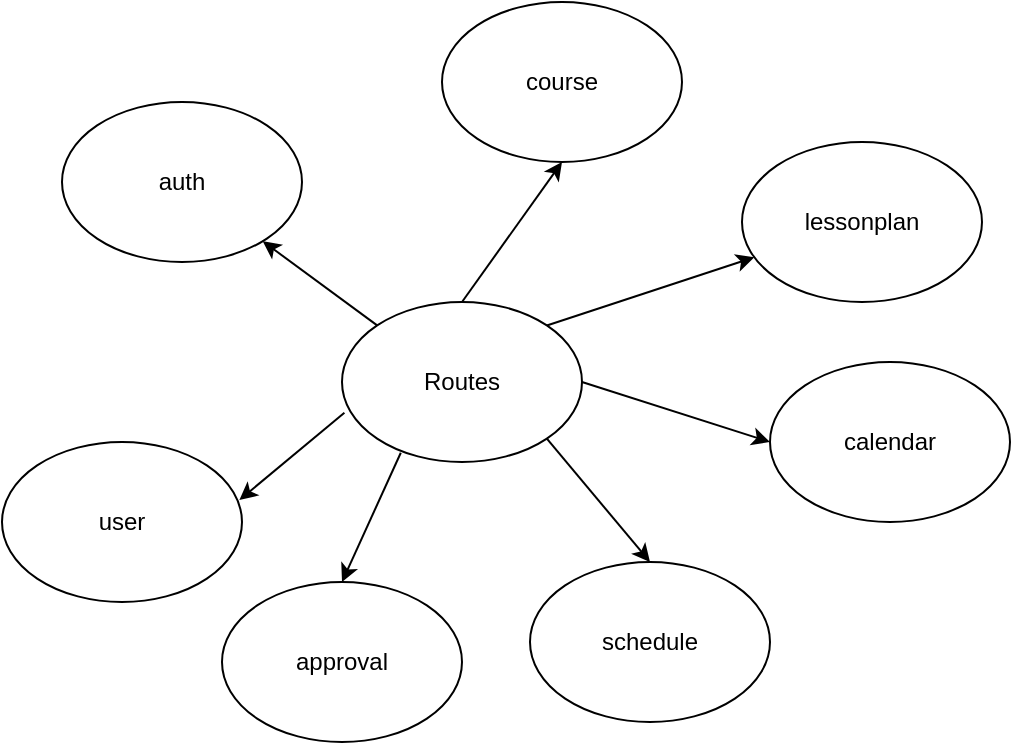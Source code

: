 <mxfile>
    <diagram id="OxYzTD3vaz3nP7Io0ODH" name="第 1 页">
        <mxGraphModel dx="1727" dy="1333" grid="1" gridSize="10" guides="1" tooltips="1" connect="1" arrows="1" fold="1" page="1" pageScale="1" pageWidth="827" pageHeight="1169" math="0" shadow="0">
            <root>
                <mxCell id="0"/>
                <mxCell id="1" parent="0"/>
                <mxCell id="3opTFE-FurCR_TtZxm5W-1" style="edgeStyle=none;html=1;exitX=0.5;exitY=0;exitDx=0;exitDy=0;entryX=0.5;entryY=1;entryDx=0;entryDy=0;" edge="1" parent="1" source="3opTFE-FurCR_TtZxm5W-8" target="3opTFE-FurCR_TtZxm5W-11">
                    <mxGeometry relative="1" as="geometry"/>
                </mxCell>
                <mxCell id="3opTFE-FurCR_TtZxm5W-2" style="edgeStyle=none;html=1;exitX=1;exitY=0;exitDx=0;exitDy=0;" edge="1" parent="1" source="3opTFE-FurCR_TtZxm5W-8" target="3opTFE-FurCR_TtZxm5W-12">
                    <mxGeometry relative="1" as="geometry"/>
                </mxCell>
                <mxCell id="3opTFE-FurCR_TtZxm5W-3" style="edgeStyle=none;html=1;exitX=1;exitY=0.5;exitDx=0;exitDy=0;entryX=0;entryY=0.5;entryDx=0;entryDy=0;" edge="1" parent="1" source="3opTFE-FurCR_TtZxm5W-8" target="3opTFE-FurCR_TtZxm5W-13">
                    <mxGeometry relative="1" as="geometry"/>
                </mxCell>
                <mxCell id="3opTFE-FurCR_TtZxm5W-4" style="edgeStyle=none;html=1;exitX=1;exitY=1;exitDx=0;exitDy=0;entryX=0.5;entryY=0;entryDx=0;entryDy=0;" edge="1" parent="1" source="3opTFE-FurCR_TtZxm5W-8" target="3opTFE-FurCR_TtZxm5W-14">
                    <mxGeometry relative="1" as="geometry"/>
                </mxCell>
                <mxCell id="3opTFE-FurCR_TtZxm5W-5" style="edgeStyle=none;html=1;exitX=0.245;exitY=0.942;exitDx=0;exitDy=0;entryX=0.5;entryY=0;entryDx=0;entryDy=0;exitPerimeter=0;" edge="1" parent="1" source="3opTFE-FurCR_TtZxm5W-8" target="3opTFE-FurCR_TtZxm5W-15">
                    <mxGeometry relative="1" as="geometry"/>
                </mxCell>
                <mxCell id="3opTFE-FurCR_TtZxm5W-6" style="edgeStyle=none;html=1;exitX=0.01;exitY=0.692;exitDx=0;exitDy=0;entryX=0.989;entryY=0.363;entryDx=0;entryDy=0;entryPerimeter=0;exitPerimeter=0;" edge="1" parent="1" source="3opTFE-FurCR_TtZxm5W-8" target="3opTFE-FurCR_TtZxm5W-10">
                    <mxGeometry relative="1" as="geometry"/>
                </mxCell>
                <mxCell id="3opTFE-FurCR_TtZxm5W-7" style="edgeStyle=none;html=1;exitX=0;exitY=0;exitDx=0;exitDy=0;" edge="1" parent="1" source="3opTFE-FurCR_TtZxm5W-8" target="3opTFE-FurCR_TtZxm5W-9">
                    <mxGeometry relative="1" as="geometry"/>
                </mxCell>
                <mxCell id="3opTFE-FurCR_TtZxm5W-8" value="Routes" style="ellipse;whiteSpace=wrap;html=1;" vertex="1" parent="1">
                    <mxGeometry x="80" y="360" width="120" height="80" as="geometry"/>
                </mxCell>
                <mxCell id="3opTFE-FurCR_TtZxm5W-9" value="auth" style="ellipse;whiteSpace=wrap;html=1;" vertex="1" parent="1">
                    <mxGeometry x="-60" y="260" width="120" height="80" as="geometry"/>
                </mxCell>
                <mxCell id="3opTFE-FurCR_TtZxm5W-10" value="user" style="ellipse;whiteSpace=wrap;html=1;" vertex="1" parent="1">
                    <mxGeometry x="-90" y="430" width="120" height="80" as="geometry"/>
                </mxCell>
                <mxCell id="3opTFE-FurCR_TtZxm5W-11" value="course" style="ellipse;whiteSpace=wrap;html=1;" vertex="1" parent="1">
                    <mxGeometry x="130" y="210" width="120" height="80" as="geometry"/>
                </mxCell>
                <mxCell id="3opTFE-FurCR_TtZxm5W-12" value="lessonplan" style="ellipse;whiteSpace=wrap;html=1;" vertex="1" parent="1">
                    <mxGeometry x="280" y="280" width="120" height="80" as="geometry"/>
                </mxCell>
                <mxCell id="3opTFE-FurCR_TtZxm5W-13" value="calendar" style="ellipse;whiteSpace=wrap;html=1;" vertex="1" parent="1">
                    <mxGeometry x="294" y="390" width="120" height="80" as="geometry"/>
                </mxCell>
                <mxCell id="3opTFE-FurCR_TtZxm5W-14" value="schedule" style="ellipse;whiteSpace=wrap;html=1;" vertex="1" parent="1">
                    <mxGeometry x="174" y="490" width="120" height="80" as="geometry"/>
                </mxCell>
                <mxCell id="3opTFE-FurCR_TtZxm5W-15" value="approval" style="ellipse;whiteSpace=wrap;html=1;" vertex="1" parent="1">
                    <mxGeometry x="20" y="500" width="120" height="80" as="geometry"/>
                </mxCell>
            </root>
        </mxGraphModel>
    </diagram>
    <diagram id="lGrjbQrTbhAcylEGouPu" name="第 2 页">
        <mxGraphModel dx="1200" dy="1777" grid="1" gridSize="10" guides="1" tooltips="1" connect="1" arrows="1" fold="1" page="1" pageScale="1" pageWidth="827" pageHeight="1169" math="0" shadow="0">
            <root>
                <mxCell id="WO_8ApOfUTr0M56JQ0Lm-0"/>
                <mxCell id="WO_8ApOfUTr0M56JQ0Lm-1" parent="WO_8ApOfUTr0M56JQ0Lm-0"/>
                <mxCell id="WO_8ApOfUTr0M56JQ0Lm-8" style="edgeStyle=none;html=1;exitX=0.5;exitY=0;exitDx=0;exitDy=0;entryX=0;entryY=0.5;entryDx=0;entryDy=0;" parent="WO_8ApOfUTr0M56JQ0Lm-1" source="WO_8ApOfUTr0M56JQ0Lm-2" target="WO_8ApOfUTr0M56JQ0Lm-3" edge="1">
                    <mxGeometry relative="1" as="geometry"/>
                </mxCell>
                <mxCell id="WO_8ApOfUTr0M56JQ0Lm-9" style="edgeStyle=none;html=1;exitX=1;exitY=0;exitDx=0;exitDy=0;entryX=0;entryY=0.5;entryDx=0;entryDy=0;" parent="WO_8ApOfUTr0M56JQ0Lm-1" source="WO_8ApOfUTr0M56JQ0Lm-2" target="WO_8ApOfUTr0M56JQ0Lm-4" edge="1">
                    <mxGeometry relative="1" as="geometry"/>
                </mxCell>
                <mxCell id="WO_8ApOfUTr0M56JQ0Lm-10" style="edgeStyle=none;html=1;exitX=1;exitY=0.5;exitDx=0;exitDy=0;" parent="WO_8ApOfUTr0M56JQ0Lm-1" source="WO_8ApOfUTr0M56JQ0Lm-2" target="WO_8ApOfUTr0M56JQ0Lm-5" edge="1">
                    <mxGeometry relative="1" as="geometry"/>
                </mxCell>
                <mxCell id="WO_8ApOfUTr0M56JQ0Lm-11" style="edgeStyle=none;html=1;exitX=1;exitY=1;exitDx=0;exitDy=0;entryX=0;entryY=0.5;entryDx=0;entryDy=0;" parent="WO_8ApOfUTr0M56JQ0Lm-1" source="WO_8ApOfUTr0M56JQ0Lm-2" target="WO_8ApOfUTr0M56JQ0Lm-6" edge="1">
                    <mxGeometry relative="1" as="geometry"/>
                </mxCell>
                <mxCell id="WO_8ApOfUTr0M56JQ0Lm-12" style="edgeStyle=none;html=1;exitX=0.5;exitY=1;exitDx=0;exitDy=0;entryX=0;entryY=0.5;entryDx=0;entryDy=0;" parent="WO_8ApOfUTr0M56JQ0Lm-1" source="WO_8ApOfUTr0M56JQ0Lm-2" target="WO_8ApOfUTr0M56JQ0Lm-7" edge="1">
                    <mxGeometry relative="1" as="geometry"/>
                </mxCell>
                <mxCell id="WO_8ApOfUTr0M56JQ0Lm-2" value="Model" style="ellipse;whiteSpace=wrap;html=1;" parent="WO_8ApOfUTr0M56JQ0Lm-1" vertex="1">
                    <mxGeometry x="50" y="320" width="120" height="80" as="geometry"/>
                </mxCell>
                <mxCell id="WO_8ApOfUTr0M56JQ0Lm-3" value="User" style="ellipse;whiteSpace=wrap;html=1;" parent="WO_8ApOfUTr0M56JQ0Lm-1" vertex="1">
                    <mxGeometry x="260" y="80" width="120" height="80" as="geometry"/>
                </mxCell>
                <mxCell id="WO_8ApOfUTr0M56JQ0Lm-4" value="Course" style="ellipse;whiteSpace=wrap;html=1;" parent="WO_8ApOfUTr0M56JQ0Lm-1" vertex="1">
                    <mxGeometry x="260" y="200" width="120" height="80" as="geometry"/>
                </mxCell>
                <mxCell id="WO_8ApOfUTr0M56JQ0Lm-5" value="Class" style="ellipse;whiteSpace=wrap;html=1;" parent="WO_8ApOfUTr0M56JQ0Lm-1" vertex="1">
                    <mxGeometry x="260" y="320" width="120" height="80" as="geometry"/>
                </mxCell>
                <mxCell id="WO_8ApOfUTr0M56JQ0Lm-6" value="Lessonplan" style="ellipse;whiteSpace=wrap;html=1;" parent="WO_8ApOfUTr0M56JQ0Lm-1" vertex="1">
                    <mxGeometry x="260" y="440" width="120" height="80" as="geometry"/>
                </mxCell>
                <mxCell id="WO_8ApOfUTr0M56JQ0Lm-7" value="Schedule" style="ellipse;whiteSpace=wrap;html=1;" parent="WO_8ApOfUTr0M56JQ0Lm-1" vertex="1">
                    <mxGeometry x="260" y="560" width="120" height="80" as="geometry"/>
                </mxCell>
            </root>
        </mxGraphModel>
    </diagram>
    <diagram id="fXZezzsDv5o2fWt72prF" name="第 3 页">
        <mxGraphModel dx="1856" dy="1523" grid="1" gridSize="10" guides="1" tooltips="1" connect="1" arrows="1" fold="1" page="1" pageScale="1" pageWidth="827" pageHeight="1169" math="0" shadow="0">
            <root>
                <mxCell id="EwZIav3GnDLz1XqOnyrL-0"/>
                <mxCell id="EwZIav3GnDLz1XqOnyrL-1" parent="EwZIav3GnDLz1XqOnyrL-0"/>
                <mxCell id="qJfkqhvfsWBqevuOCt3L-4" style="edgeStyle=none;html=1;exitX=0.5;exitY=0;exitDx=0;exitDy=0;entryX=0.5;entryY=1;entryDx=0;entryDy=0;" parent="EwZIav3GnDLz1XqOnyrL-1" source="EwZIav3GnDLz1XqOnyrL-2" target="yAfN88qV61Tun3F-DMTX-1" edge="1">
                    <mxGeometry relative="1" as="geometry"/>
                </mxCell>
                <mxCell id="qJfkqhvfsWBqevuOCt3L-5" style="edgeStyle=none;html=1;exitX=1;exitY=0;exitDx=0;exitDy=0;" parent="EwZIav3GnDLz1XqOnyrL-1" source="EwZIav3GnDLz1XqOnyrL-2" target="e5CymegHtVR2ufVc4AHo-0" edge="1">
                    <mxGeometry relative="1" as="geometry"/>
                </mxCell>
                <mxCell id="qJfkqhvfsWBqevuOCt3L-6" style="edgeStyle=none;html=1;exitX=1;exitY=0.5;exitDx=0;exitDy=0;entryX=0;entryY=0.5;entryDx=0;entryDy=0;" parent="EwZIav3GnDLz1XqOnyrL-1" source="EwZIav3GnDLz1XqOnyrL-2" target="nFzMh7hSS-wF1fP4-g7q-0" edge="1">
                    <mxGeometry relative="1" as="geometry"/>
                </mxCell>
                <mxCell id="qJfkqhvfsWBqevuOCt3L-7" style="edgeStyle=none;html=1;exitX=1;exitY=1;exitDx=0;exitDy=0;entryX=0.5;entryY=0;entryDx=0;entryDy=0;" parent="EwZIav3GnDLz1XqOnyrL-1" source="EwZIav3GnDLz1XqOnyrL-2" target="7_E5Capd6687DgXIBMiZ-0" edge="1">
                    <mxGeometry relative="1" as="geometry"/>
                </mxCell>
                <mxCell id="qJfkqhvfsWBqevuOCt3L-8" style="edgeStyle=none;html=1;exitX=0.245;exitY=0.942;exitDx=0;exitDy=0;entryX=0.5;entryY=0;entryDx=0;entryDy=0;exitPerimeter=0;" parent="EwZIav3GnDLz1XqOnyrL-1" source="EwZIav3GnDLz1XqOnyrL-2" target="qJfkqhvfsWBqevuOCt3L-0" edge="1">
                    <mxGeometry relative="1" as="geometry"/>
                </mxCell>
                <mxCell id="qJfkqhvfsWBqevuOCt3L-10" style="edgeStyle=none;html=1;exitX=0.01;exitY=0.692;exitDx=0;exitDy=0;entryX=0.989;entryY=0.363;entryDx=0;entryDy=0;entryPerimeter=0;exitPerimeter=0;" parent="EwZIav3GnDLz1XqOnyrL-1" source="EwZIav3GnDLz1XqOnyrL-2" target="yAfN88qV61Tun3F-DMTX-0" edge="1">
                    <mxGeometry relative="1" as="geometry"/>
                </mxCell>
                <mxCell id="qJfkqhvfsWBqevuOCt3L-11" style="edgeStyle=none;html=1;exitX=0;exitY=0;exitDx=0;exitDy=0;" parent="EwZIav3GnDLz1XqOnyrL-1" source="EwZIav3GnDLz1XqOnyrL-2" target="EwZIav3GnDLz1XqOnyrL-3" edge="1">
                    <mxGeometry relative="1" as="geometry"/>
                </mxCell>
                <mxCell id="EwZIav3GnDLz1XqOnyrL-2" value="Routes" style="ellipse;whiteSpace=wrap;html=1;" parent="EwZIav3GnDLz1XqOnyrL-1" vertex="1">
                    <mxGeometry x="80" y="360" width="120" height="80" as="geometry"/>
                </mxCell>
                <mxCell id="EwZIav3GnDLz1XqOnyrL-3" value="auth" style="ellipse;whiteSpace=wrap;html=1;" parent="EwZIav3GnDLz1XqOnyrL-1" vertex="1">
                    <mxGeometry x="-60" y="260" width="120" height="80" as="geometry"/>
                </mxCell>
                <mxCell id="yAfN88qV61Tun3F-DMTX-0" value="user" style="ellipse;whiteSpace=wrap;html=1;" parent="EwZIav3GnDLz1XqOnyrL-1" vertex="1">
                    <mxGeometry x="-90" y="430" width="120" height="80" as="geometry"/>
                </mxCell>
                <mxCell id="yAfN88qV61Tun3F-DMTX-1" value="course" style="ellipse;whiteSpace=wrap;html=1;" parent="EwZIav3GnDLz1XqOnyrL-1" vertex="1">
                    <mxGeometry x="130" y="210" width="120" height="80" as="geometry"/>
                </mxCell>
                <mxCell id="e5CymegHtVR2ufVc4AHo-0" value="lessonplan" style="ellipse;whiteSpace=wrap;html=1;" parent="EwZIav3GnDLz1XqOnyrL-1" vertex="1">
                    <mxGeometry x="280" y="280" width="120" height="80" as="geometry"/>
                </mxCell>
                <mxCell id="nFzMh7hSS-wF1fP4-g7q-0" value="calendar" style="ellipse;whiteSpace=wrap;html=1;" parent="EwZIav3GnDLz1XqOnyrL-1" vertex="1">
                    <mxGeometry x="294" y="390" width="120" height="80" as="geometry"/>
                </mxCell>
                <mxCell id="7_E5Capd6687DgXIBMiZ-0" value="schedule" style="ellipse;whiteSpace=wrap;html=1;" parent="EwZIav3GnDLz1XqOnyrL-1" vertex="1">
                    <mxGeometry x="174" y="490" width="120" height="80" as="geometry"/>
                </mxCell>
                <mxCell id="qJfkqhvfsWBqevuOCt3L-0" value="approval" style="ellipse;whiteSpace=wrap;html=1;" parent="EwZIav3GnDLz1XqOnyrL-1" vertex="1">
                    <mxGeometry x="20" y="500" width="120" height="80" as="geometry"/>
                </mxCell>
            </root>
        </mxGraphModel>
    </diagram>
</mxfile>